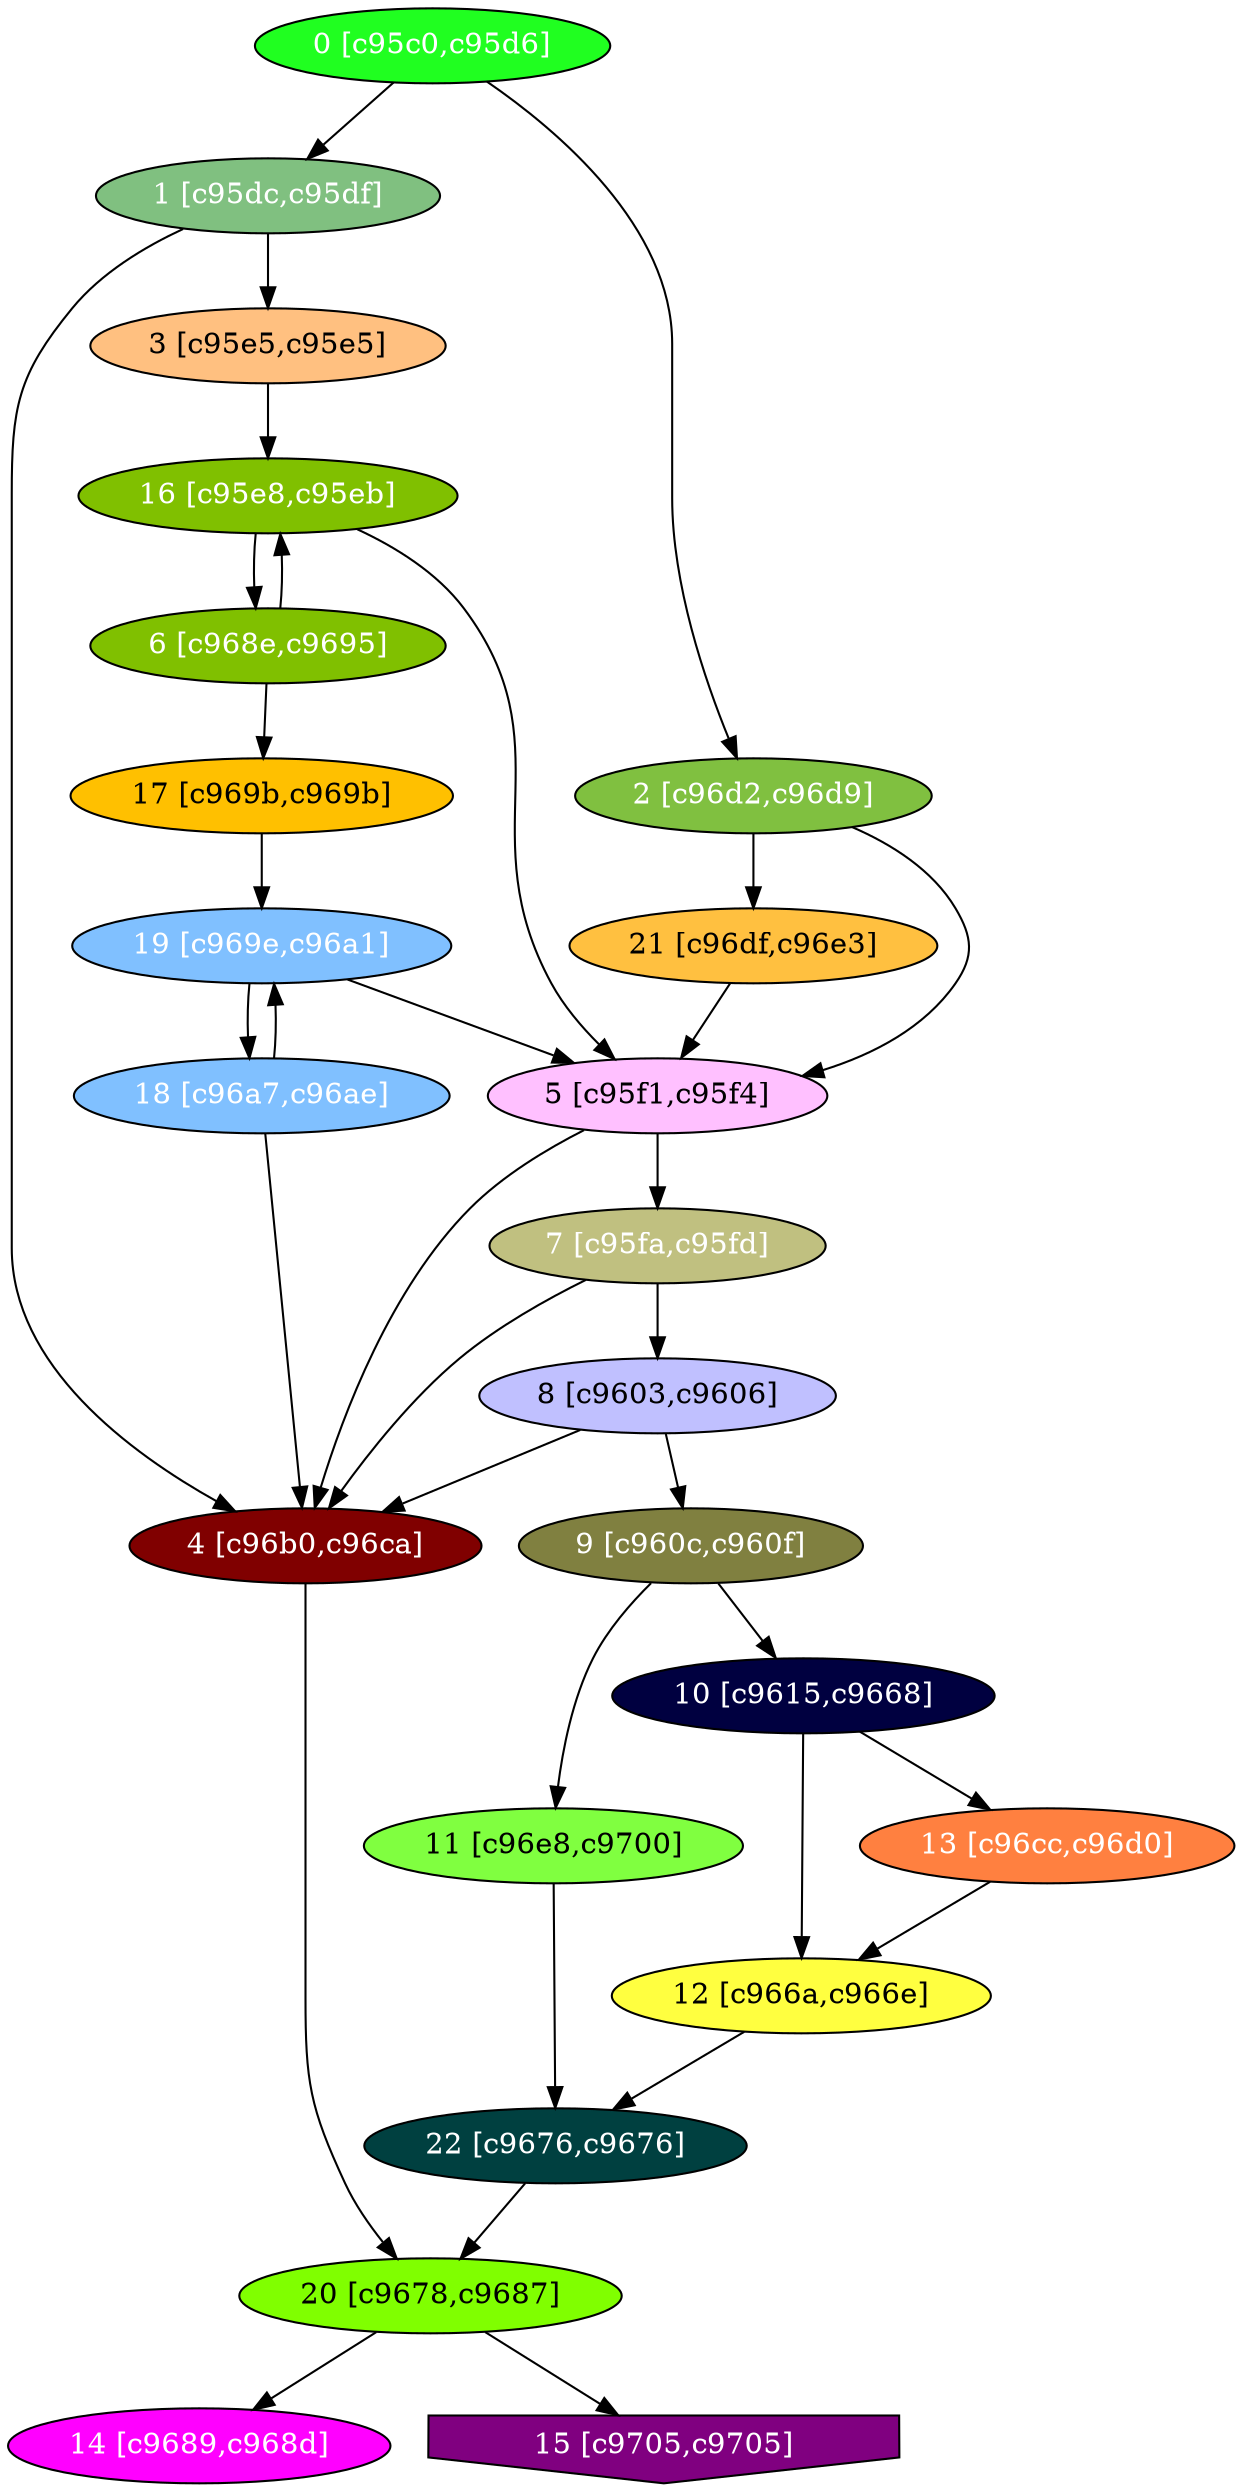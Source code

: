 diGraph libnss3{
	libnss3_0  [style=filled fillcolor="#20FF20" fontcolor="#ffffff" shape=oval label="0 [c95c0,c95d6]"]
	libnss3_1  [style=filled fillcolor="#80C080" fontcolor="#ffffff" shape=oval label="1 [c95dc,c95df]"]
	libnss3_2  [style=filled fillcolor="#80C040" fontcolor="#ffffff" shape=oval label="2 [c96d2,c96d9]"]
	libnss3_3  [style=filled fillcolor="#FFC080" fontcolor="#000000" shape=oval label="3 [c95e5,c95e5]"]
	libnss3_4  [style=filled fillcolor="#800000" fontcolor="#ffffff" shape=oval label="4 [c96b0,c96ca]"]
	libnss3_5  [style=filled fillcolor="#FFC0FF" fontcolor="#000000" shape=oval label="5 [c95f1,c95f4]"]
	libnss3_6  [style=filled fillcolor="#80C000" fontcolor="#ffffff" shape=oval label="6 [c968e,c9695]"]
	libnss3_7  [style=filled fillcolor="#C0C080" fontcolor="#ffffff" shape=oval label="7 [c95fa,c95fd]"]
	libnss3_8  [style=filled fillcolor="#C0C0FF" fontcolor="#000000" shape=oval label="8 [c9603,c9606]"]
	libnss3_9  [style=filled fillcolor="#808040" fontcolor="#ffffff" shape=oval label="9 [c960c,c960f]"]
	libnss3_a  [style=filled fillcolor="#000040" fontcolor="#ffffff" shape=oval label="10 [c9615,c9668]"]
	libnss3_b  [style=filled fillcolor="#80FF40" fontcolor="#000000" shape=oval label="11 [c96e8,c9700]"]
	libnss3_c  [style=filled fillcolor="#FFFF40" fontcolor="#000000" shape=oval label="12 [c966a,c966e]"]
	libnss3_d  [style=filled fillcolor="#FF8040" fontcolor="#ffffff" shape=oval label="13 [c96cc,c96d0]"]
	libnss3_e  [style=filled fillcolor="#FF00FF" fontcolor="#ffffff" shape=oval label="14 [c9689,c968d]"]
	libnss3_f  [style=filled fillcolor="#800080" fontcolor="#ffffff" shape=invhouse label="15 [c9705,c9705]"]
	libnss3_10  [style=filled fillcolor="#80C000" fontcolor="#ffffff" shape=oval label="16 [c95e8,c95eb]"]
	libnss3_11  [style=filled fillcolor="#FFC000" fontcolor="#000000" shape=oval label="17 [c969b,c969b]"]
	libnss3_12  [style=filled fillcolor="#80C0FF" fontcolor="#ffffff" shape=oval label="18 [c96a7,c96ae]"]
	libnss3_13  [style=filled fillcolor="#80C0FF" fontcolor="#ffffff" shape=oval label="19 [c969e,c96a1]"]
	libnss3_14  [style=filled fillcolor="#80FF00" fontcolor="#000000" shape=oval label="20 [c9678,c9687]"]
	libnss3_15  [style=filled fillcolor="#FFC040" fontcolor="#000000" shape=oval label="21 [c96df,c96e3]"]
	libnss3_16  [style=filled fillcolor="#004040" fontcolor="#ffffff" shape=oval label="22 [c9676,c9676]"]

	libnss3_0 -> libnss3_1
	libnss3_0 -> libnss3_2
	libnss3_1 -> libnss3_3
	libnss3_1 -> libnss3_4
	libnss3_2 -> libnss3_5
	libnss3_2 -> libnss3_15
	libnss3_3 -> libnss3_10
	libnss3_4 -> libnss3_14
	libnss3_5 -> libnss3_4
	libnss3_5 -> libnss3_7
	libnss3_6 -> libnss3_10
	libnss3_6 -> libnss3_11
	libnss3_7 -> libnss3_4
	libnss3_7 -> libnss3_8
	libnss3_8 -> libnss3_4
	libnss3_8 -> libnss3_9
	libnss3_9 -> libnss3_a
	libnss3_9 -> libnss3_b
	libnss3_a -> libnss3_c
	libnss3_a -> libnss3_d
	libnss3_b -> libnss3_16
	libnss3_c -> libnss3_16
	libnss3_d -> libnss3_c
	libnss3_10 -> libnss3_5
	libnss3_10 -> libnss3_6
	libnss3_11 -> libnss3_13
	libnss3_12 -> libnss3_4
	libnss3_12 -> libnss3_13
	libnss3_13 -> libnss3_5
	libnss3_13 -> libnss3_12
	libnss3_14 -> libnss3_e
	libnss3_14 -> libnss3_f
	libnss3_15 -> libnss3_5
	libnss3_16 -> libnss3_14
}